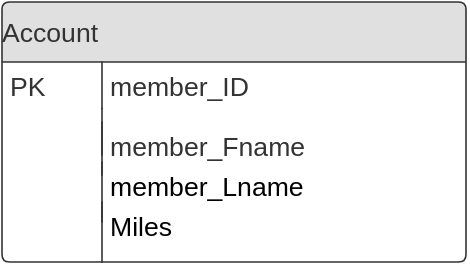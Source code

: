 <mxfile version="15.3.0" type="device"><diagram id="SQCpukUulNE3Q9X-TcTC" name="Page-1"><mxGraphModel dx="1278" dy="548" grid="1" gridSize="10" guides="1" tooltips="1" connect="1" arrows="1" fold="1" page="1" pageScale="1" pageWidth="850" pageHeight="1100" math="0" shadow="0"><root><mxCell id="0"/><mxCell id="1" parent="0"/><mxCell id="KYydA1FhTbneAKHKi8zP-3" value="Account" style="html=1;overflow=block;blockSpacing=1;whiteSpace=wrap;swimlane;resizeParent=1;resizeParentMax=0;resizeLast=0;collapsible=0;marginBottom=0;fontStyle=0;swimlaneFillColor=#ffffff;startSize=30;whiteSpace=wrap;fontSize=13.3;fontColor=#333333;align=left;fillColor=#e0e0e0;whiteSpace=wrap;spacing=0;strokeColor=#333333;strokeOpacity=100;fillOpacity=100;rounded=1;absoluteArcSize=1;arcSize=7.5;strokeWidth=0.8;" parent="1" vertex="1"><mxGeometry x="309" y="430" width="232" height="130" as="geometry"/></mxCell><mxCell id="KYydA1FhTbneAKHKi8zP-4" value="PK" style="strokeColor=none;part=1;resizeHeight=0;align=left;verticalAlign=top;spacingLeft=4;spacingRight=4;overflow=hidden;rotatable=0;points=[[0,0.5],[1,0.5]];portConstraint=eastwest;whiteSpace=wrap;swimlaneFillColor=#ffffff;whiteSpace=wrap;fontSize=13.3;fontColor=#333333;fillColor=none;strokeOpacity=100;fillOpacity=100;whiteSpace=wrap;spacing=0;rounded=1;absoluteArcSize=1;arcSize=7.5;strokeWidth=0.8;" parent="KYydA1FhTbneAKHKi8zP-3" vertex="1"><mxGeometry y="30" width="54.191" height="23.25" as="geometry"/></mxCell><mxCell id="KYydA1FhTbneAKHKi8zP-5" value="member_ID" style="shape=partialRectangle;top=0;right=0;bottom=0;part=1;resizeHeight=0;align=left;verticalAlign=top;spacingLeft=4;spacingRight=4;overflow=hidden;rotatable=0;points=[[0,0.5],[1,0.5]];portConstraint=eastwest;whiteSpace=wrap;swimlaneFillColor=#ffffff;whiteSpace=wrap;fontSize=13.3;fontColor=#333333;fillColor=none;strokeOpacity=100;fillOpacity=100;whiteSpace=wrap;spacing=0;strokeColor=#333333;rounded=1;absoluteArcSize=1;arcSize=7.5;strokeWidth=0.8;" parent="KYydA1FhTbneAKHKi8zP-3" vertex="1"><mxGeometry x="50" y="30" width="160" height="23.25" as="geometry"/></mxCell><mxCell id="KYydA1FhTbneAKHKi8zP-6" value="" style="shape=partialRectangle;top=0;right=0;bottom=0;part=1;resizeHeight=0;align=left;verticalAlign=top;spacingLeft=4;spacingRight=4;overflow=hidden;rotatable=0;points=[[0,0.5],[1,0.5]];portConstraint=eastwest;whiteSpace=wrap;swimlaneFillColor=#ffffff;whiteSpace=wrap;fontSize=13.3;fontColor=#333333;fillColor=none;strokeOpacity=100;fillOpacity=100;whiteSpace=wrap;spacing=0;strokeColor=#333333;rounded=1;absoluteArcSize=1;arcSize=7.5;strokeWidth=0.8;" parent="KYydA1FhTbneAKHKi8zP-3" vertex="1"><mxGeometry x="50" y="53.25" width="160" height="23.25" as="geometry"/></mxCell><mxCell id="KYydA1FhTbneAKHKi8zP-12" value="member_Fname" style="shape=partialRectangle;top=0;right=0;bottom=0;part=1;resizeHeight=0;align=left;verticalAlign=top;spacingLeft=4;spacingRight=4;overflow=hidden;rotatable=0;points=[[0,0.5],[1,0.5]];portConstraint=eastwest;whiteSpace=wrap;swimlaneFillColor=#ffffff;whiteSpace=wrap;fontSize=13.3;fontColor=#333333;fillColor=none;strokeOpacity=100;fillOpacity=100;whiteSpace=wrap;spacing=0;strokeColor=#333333;rounded=1;absoluteArcSize=1;arcSize=7.5;strokeWidth=0.8;" parent="KYydA1FhTbneAKHKi8zP-3" vertex="1"><mxGeometry x="50" y="60" width="156" height="26.5" as="geometry"/></mxCell><mxCell id="KYydA1FhTbneAKHKi8zP-13" value="member_Lname" style="shape=partialRectangle;top=0;right=0;bottom=0;part=1;resizeHeight=0;align=left;verticalAlign=top;spacingLeft=4;spacingRight=4;overflow=hidden;rotatable=0;points=[[0,0.5],[1,0.5]];portConstraint=eastwest;whiteSpace=wrap;swimlaneFillColor=#ffffff;whiteSpace=wrap;fontSize=13.3;fillColor=none;strokeOpacity=100;fillOpacity=100;whiteSpace=wrap;spacing=0;strokeColor=#333333;rounded=1;absoluteArcSize=1;arcSize=7.5;strokeWidth=0.8;" parent="KYydA1FhTbneAKHKi8zP-3" vertex="1"><mxGeometry x="50" y="80" width="156" height="30" as="geometry"/></mxCell><mxCell id="BEqlV1m6F43oMngdjR4j-1" value="Miles" style="shape=partialRectangle;top=0;right=0;bottom=0;part=1;resizeHeight=0;align=left;verticalAlign=top;spacingLeft=4;spacingRight=4;overflow=hidden;rotatable=0;points=[[0,0.5],[1,0.5]];portConstraint=eastwest;whiteSpace=wrap;swimlaneFillColor=#ffffff;whiteSpace=wrap;fontSize=13.3;fillColor=none;strokeOpacity=100;fillOpacity=100;whiteSpace=wrap;spacing=0;strokeColor=#333333;rounded=1;absoluteArcSize=1;arcSize=7.5;strokeWidth=0.8;" parent="KYydA1FhTbneAKHKi8zP-3" vertex="1"><mxGeometry x="50" y="100" width="152" height="30" as="geometry"/></mxCell></root></mxGraphModel></diagram></mxfile>